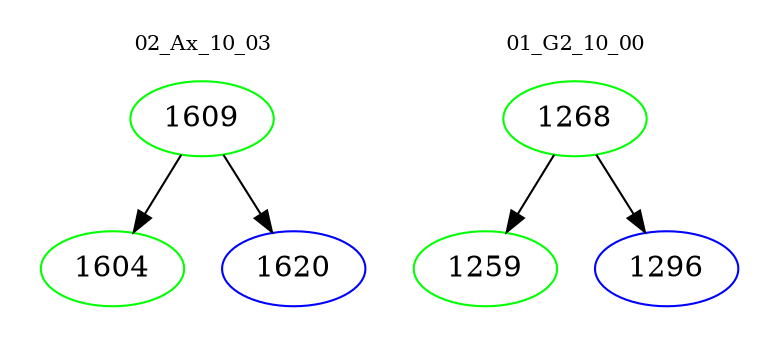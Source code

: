 digraph{
subgraph cluster_0 {
color = white
label = "02_Ax_10_03";
fontsize=10;
T0_1609 [label="1609", color="green"]
T0_1609 -> T0_1604 [color="black"]
T0_1604 [label="1604", color="green"]
T0_1609 -> T0_1620 [color="black"]
T0_1620 [label="1620", color="blue"]
}
subgraph cluster_1 {
color = white
label = "01_G2_10_00";
fontsize=10;
T1_1268 [label="1268", color="green"]
T1_1268 -> T1_1259 [color="black"]
T1_1259 [label="1259", color="green"]
T1_1268 -> T1_1296 [color="black"]
T1_1296 [label="1296", color="blue"]
}
}
